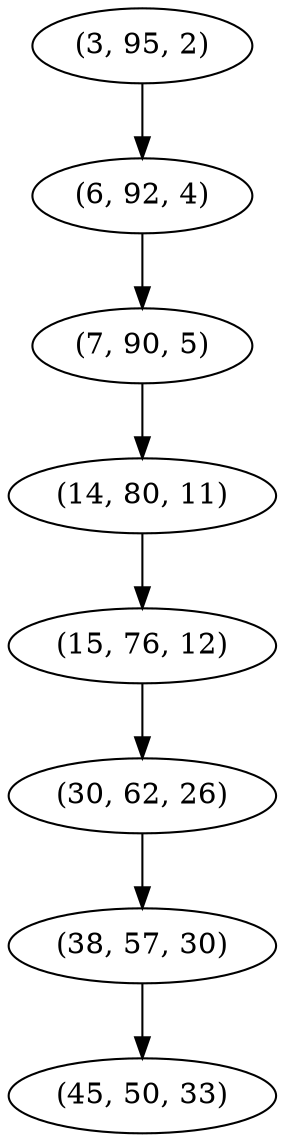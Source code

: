digraph tree {
    "(3, 95, 2)";
    "(6, 92, 4)";
    "(7, 90, 5)";
    "(14, 80, 11)";
    "(15, 76, 12)";
    "(30, 62, 26)";
    "(38, 57, 30)";
    "(45, 50, 33)";
    "(3, 95, 2)" -> "(6, 92, 4)";
    "(6, 92, 4)" -> "(7, 90, 5)";
    "(7, 90, 5)" -> "(14, 80, 11)";
    "(14, 80, 11)" -> "(15, 76, 12)";
    "(15, 76, 12)" -> "(30, 62, 26)";
    "(30, 62, 26)" -> "(38, 57, 30)";
    "(38, 57, 30)" -> "(45, 50, 33)";
}
